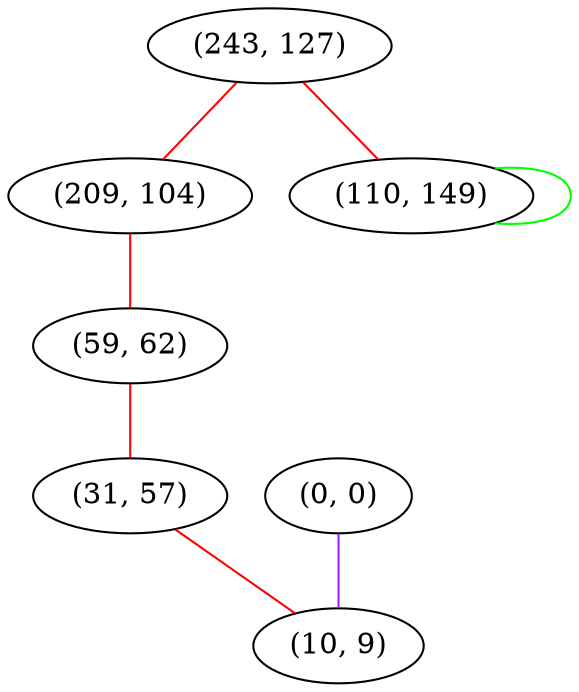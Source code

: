 graph "" {
"(243, 127)";
"(209, 104)";
"(0, 0)";
"(59, 62)";
"(110, 149)";
"(31, 57)";
"(10, 9)";
"(243, 127)" -- "(209, 104)"  [color=red, key=0, weight=1];
"(243, 127)" -- "(110, 149)"  [color=red, key=0, weight=1];
"(209, 104)" -- "(59, 62)"  [color=red, key=0, weight=1];
"(0, 0)" -- "(10, 9)"  [color=purple, key=0, weight=4];
"(59, 62)" -- "(31, 57)"  [color=red, key=0, weight=1];
"(110, 149)" -- "(110, 149)"  [color=green, key=0, weight=2];
"(31, 57)" -- "(10, 9)"  [color=red, key=0, weight=1];
}
